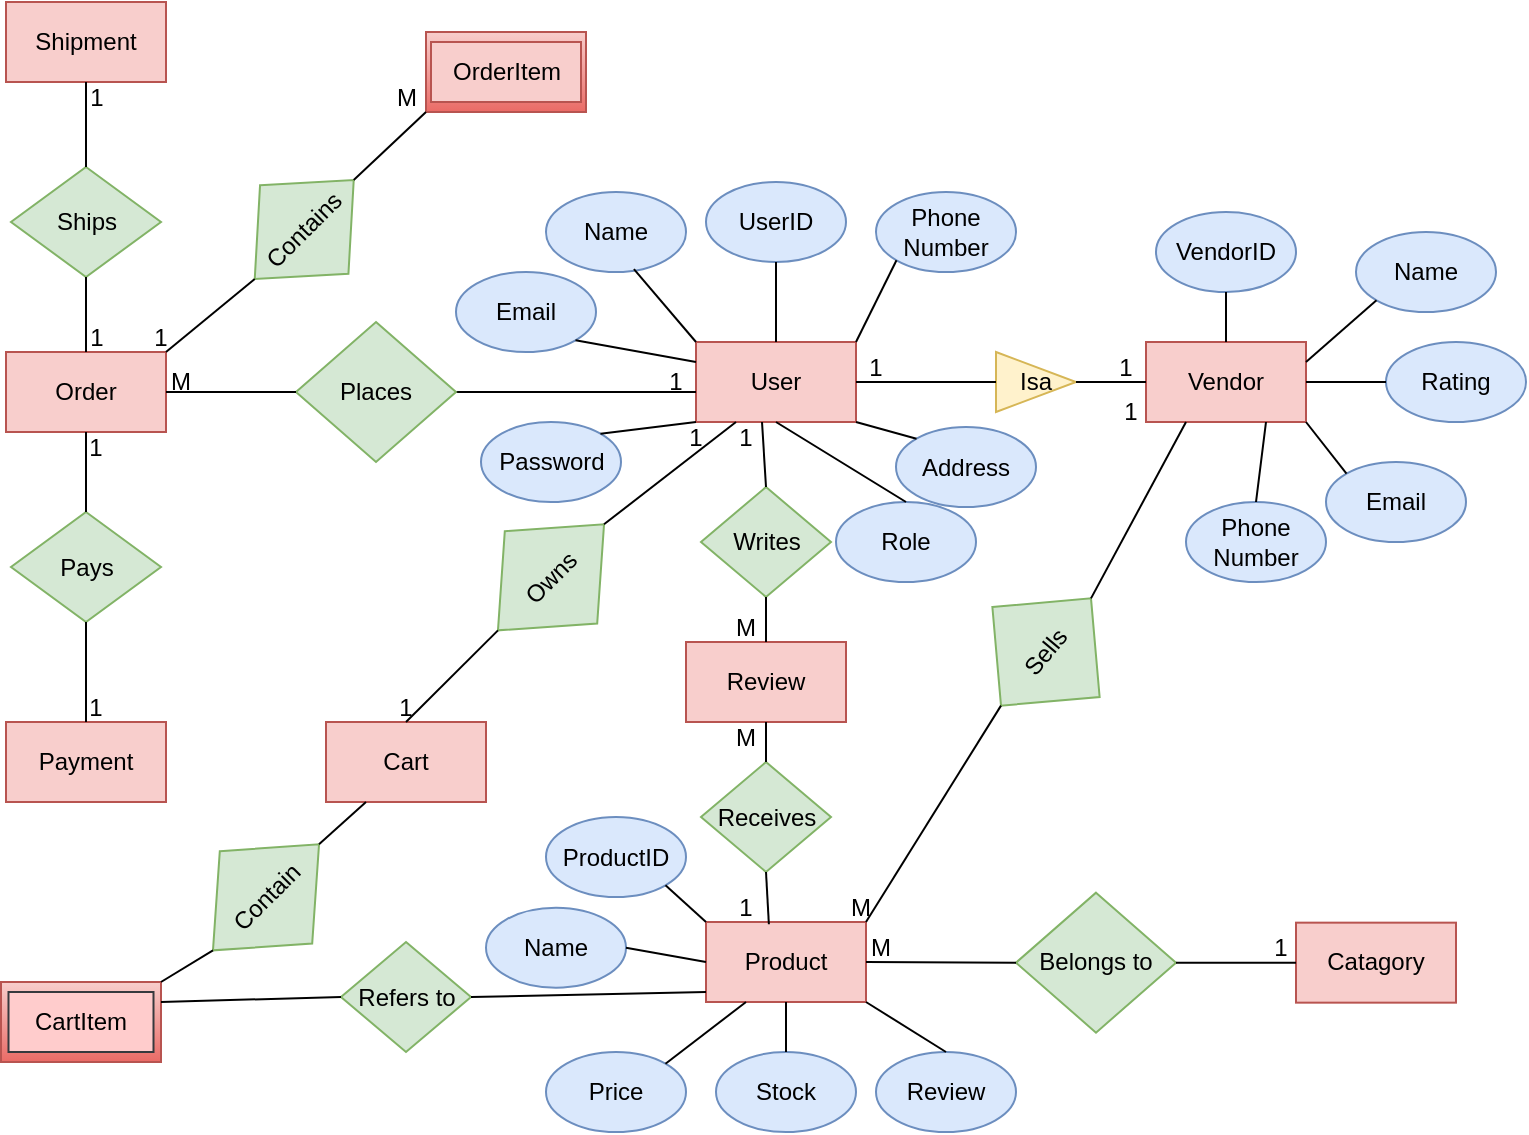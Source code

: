 <mxfile version="26.0.14">
  <diagram name="Page-1" id="nQoI8vVpEvRxTB2_BEnd">
    <mxGraphModel dx="1059" dy="656" grid="1" gridSize="15" guides="1" tooltips="1" connect="1" arrows="1" fold="1" page="1" pageScale="1" pageWidth="1100" pageHeight="850" math="0" shadow="0">
      <root>
        <mxCell id="0" />
        <mxCell id="1" parent="0" />
        <mxCell id="UAd5-sATKbSldq_pdTjJ-1" value="User" style="rounded=0;whiteSpace=wrap;html=1;fillColor=#f8cecc;strokeColor=#b85450;" vertex="1" parent="1">
          <mxGeometry x="585" y="440" width="80" height="40" as="geometry" />
        </mxCell>
        <mxCell id="UAd5-sATKbSldq_pdTjJ-33" value="UserID" style="ellipse;whiteSpace=wrap;html=1;fillColor=#dae8fc;strokeColor=#6c8ebf;" vertex="1" parent="1">
          <mxGeometry x="590" y="360" width="70" height="40" as="geometry" />
        </mxCell>
        <mxCell id="UAd5-sATKbSldq_pdTjJ-40" value="Name" style="ellipse;whiteSpace=wrap;html=1;fillColor=#dae8fc;strokeColor=#6c8ebf;" vertex="1" parent="1">
          <mxGeometry x="510" y="365" width="70" height="40" as="geometry" />
        </mxCell>
        <mxCell id="UAd5-sATKbSldq_pdTjJ-41" value="Email" style="ellipse;whiteSpace=wrap;html=1;fillColor=#dae8fc;strokeColor=#6c8ebf;" vertex="1" parent="1">
          <mxGeometry x="465" y="405" width="70" height="40" as="geometry" />
        </mxCell>
        <mxCell id="UAd5-sATKbSldq_pdTjJ-42" value="Password" style="ellipse;whiteSpace=wrap;html=1;fillColor=#dae8fc;strokeColor=#6c8ebf;" vertex="1" parent="1">
          <mxGeometry x="477.5" y="480" width="70" height="40" as="geometry" />
        </mxCell>
        <mxCell id="UAd5-sATKbSldq_pdTjJ-43" value="Role" style="ellipse;whiteSpace=wrap;html=1;fillColor=#dae8fc;strokeColor=#6c8ebf;" vertex="1" parent="1">
          <mxGeometry x="655" y="520" width="70" height="40" as="geometry" />
        </mxCell>
        <mxCell id="UAd5-sATKbSldq_pdTjJ-44" value="Address" style="ellipse;whiteSpace=wrap;html=1;fillColor=#dae8fc;strokeColor=#6c8ebf;" vertex="1" parent="1">
          <mxGeometry x="685" y="482.5" width="70" height="40" as="geometry" />
        </mxCell>
        <mxCell id="UAd5-sATKbSldq_pdTjJ-45" value="Phone Number" style="ellipse;whiteSpace=wrap;html=1;fillColor=#dae8fc;strokeColor=#6c8ebf;" vertex="1" parent="1">
          <mxGeometry x="675" y="365" width="70" height="40" as="geometry" />
        </mxCell>
        <mxCell id="UAd5-sATKbSldq_pdTjJ-46" value="Isa" style="triangle;whiteSpace=wrap;html=1;fillColor=#fff2cc;strokeColor=#d6b656;" vertex="1" parent="1">
          <mxGeometry x="735" y="445" width="40" height="30" as="geometry" />
        </mxCell>
        <mxCell id="UAd5-sATKbSldq_pdTjJ-47" value="" style="endArrow=none;html=1;rounded=0;entryX=0;entryY=0.5;entryDx=0;entryDy=0;exitX=1;exitY=0.5;exitDx=0;exitDy=0;" edge="1" parent="1" source="UAd5-sATKbSldq_pdTjJ-1" target="UAd5-sATKbSldq_pdTjJ-46">
          <mxGeometry width="50" height="50" relative="1" as="geometry">
            <mxPoint x="250" y="180" as="sourcePoint" />
            <mxPoint x="250" y="130" as="targetPoint" />
          </mxGeometry>
        </mxCell>
        <mxCell id="UAd5-sATKbSldq_pdTjJ-48" value="" style="endArrow=none;html=1;rounded=0;entryX=0;entryY=1;entryDx=0;entryDy=0;exitX=1;exitY=0;exitDx=0;exitDy=0;" edge="1" parent="1" source="UAd5-sATKbSldq_pdTjJ-1" target="UAd5-sATKbSldq_pdTjJ-45">
          <mxGeometry width="50" height="50" relative="1" as="geometry">
            <mxPoint x="260" y="180" as="sourcePoint" />
            <mxPoint x="310" y="130" as="targetPoint" />
          </mxGeometry>
        </mxCell>
        <mxCell id="UAd5-sATKbSldq_pdTjJ-49" value="" style="endArrow=none;html=1;rounded=0;entryX=0.5;entryY=1;entryDx=0;entryDy=0;exitX=0.5;exitY=0;exitDx=0;exitDy=0;" edge="1" parent="1" source="UAd5-sATKbSldq_pdTjJ-1" target="UAd5-sATKbSldq_pdTjJ-33">
          <mxGeometry width="50" height="50" relative="1" as="geometry">
            <mxPoint x="260" y="180" as="sourcePoint" />
            <mxPoint x="310" y="130" as="targetPoint" />
          </mxGeometry>
        </mxCell>
        <mxCell id="UAd5-sATKbSldq_pdTjJ-50" value="" style="endArrow=none;html=1;rounded=0;entryX=0.628;entryY=0.963;entryDx=0;entryDy=0;exitX=0;exitY=0;exitDx=0;exitDy=0;entryPerimeter=0;" edge="1" parent="1" source="UAd5-sATKbSldq_pdTjJ-1" target="UAd5-sATKbSldq_pdTjJ-40">
          <mxGeometry width="50" height="50" relative="1" as="geometry">
            <mxPoint x="260" y="180" as="sourcePoint" />
            <mxPoint x="310" y="130" as="targetPoint" />
          </mxGeometry>
        </mxCell>
        <mxCell id="UAd5-sATKbSldq_pdTjJ-51" value="" style="endArrow=none;html=1;rounded=0;entryX=1;entryY=1;entryDx=0;entryDy=0;exitX=0;exitY=0.25;exitDx=0;exitDy=0;" edge="1" parent="1" source="UAd5-sATKbSldq_pdTjJ-1" target="UAd5-sATKbSldq_pdTjJ-41">
          <mxGeometry width="50" height="50" relative="1" as="geometry">
            <mxPoint x="260" y="180" as="sourcePoint" />
            <mxPoint x="310" y="130" as="targetPoint" />
          </mxGeometry>
        </mxCell>
        <mxCell id="UAd5-sATKbSldq_pdTjJ-52" value="" style="endArrow=none;html=1;rounded=0;entryX=1;entryY=0;entryDx=0;entryDy=0;exitX=0;exitY=1;exitDx=0;exitDy=0;" edge="1" parent="1" source="UAd5-sATKbSldq_pdTjJ-1" target="UAd5-sATKbSldq_pdTjJ-42">
          <mxGeometry width="50" height="50" relative="1" as="geometry">
            <mxPoint x="260" y="180" as="sourcePoint" />
            <mxPoint x="310" y="130" as="targetPoint" />
          </mxGeometry>
        </mxCell>
        <mxCell id="UAd5-sATKbSldq_pdTjJ-53" value="" style="endArrow=none;html=1;rounded=0;exitX=0.5;exitY=0;exitDx=0;exitDy=0;entryX=0.5;entryY=1;entryDx=0;entryDy=0;" edge="1" parent="1" source="UAd5-sATKbSldq_pdTjJ-43" target="UAd5-sATKbSldq_pdTjJ-1">
          <mxGeometry width="50" height="50" relative="1" as="geometry">
            <mxPoint x="260" y="180" as="sourcePoint" />
            <mxPoint x="310" y="130" as="targetPoint" />
          </mxGeometry>
        </mxCell>
        <mxCell id="UAd5-sATKbSldq_pdTjJ-54" value="" style="endArrow=none;html=1;rounded=0;exitX=1;exitY=1;exitDx=0;exitDy=0;entryX=0;entryY=0;entryDx=0;entryDy=0;" edge="1" parent="1" source="UAd5-sATKbSldq_pdTjJ-1" target="UAd5-sATKbSldq_pdTjJ-44">
          <mxGeometry width="50" height="50" relative="1" as="geometry">
            <mxPoint x="260" y="180" as="sourcePoint" />
            <mxPoint x="270" y="230" as="targetPoint" />
          </mxGeometry>
        </mxCell>
        <mxCell id="UAd5-sATKbSldq_pdTjJ-55" value="Vendor" style="rounded=0;whiteSpace=wrap;html=1;fillColor=#f8cecc;strokeColor=#b85450;" vertex="1" parent="1">
          <mxGeometry x="810" y="440" width="80" height="40" as="geometry" />
        </mxCell>
        <mxCell id="UAd5-sATKbSldq_pdTjJ-56" value="" style="endArrow=none;html=1;rounded=0;entryX=1;entryY=0.5;entryDx=0;entryDy=0;exitX=0;exitY=0.5;exitDx=0;exitDy=0;" edge="1" parent="1" source="UAd5-sATKbSldq_pdTjJ-55" target="UAd5-sATKbSldq_pdTjJ-46">
          <mxGeometry width="50" height="50" relative="1" as="geometry">
            <mxPoint x="320" y="190" as="sourcePoint" />
            <mxPoint x="370" y="140" as="targetPoint" />
          </mxGeometry>
        </mxCell>
        <mxCell id="UAd5-sATKbSldq_pdTjJ-57" value="Product" style="rounded=0;whiteSpace=wrap;html=1;fillColor=#f8cecc;strokeColor=#b85450;" vertex="1" parent="1">
          <mxGeometry x="590" y="730" width="80" height="40" as="geometry" />
        </mxCell>
        <mxCell id="UAd5-sATKbSldq_pdTjJ-58" value="ProductID" style="ellipse;whiteSpace=wrap;html=1;fillColor=#dae8fc;strokeColor=#6c8ebf;" vertex="1" parent="1">
          <mxGeometry x="510" y="677.5" width="70" height="40" as="geometry" />
        </mxCell>
        <mxCell id="UAd5-sATKbSldq_pdTjJ-59" value="Name" style="ellipse;whiteSpace=wrap;html=1;fillColor=#dae8fc;strokeColor=#6c8ebf;" vertex="1" parent="1">
          <mxGeometry x="480" y="722.83" width="70" height="40" as="geometry" />
        </mxCell>
        <mxCell id="UAd5-sATKbSldq_pdTjJ-60" value="Price" style="ellipse;whiteSpace=wrap;html=1;fillColor=#dae8fc;strokeColor=#6c8ebf;" vertex="1" parent="1">
          <mxGeometry x="510" y="795" width="70" height="40" as="geometry" />
        </mxCell>
        <mxCell id="UAd5-sATKbSldq_pdTjJ-61" value="Stock" style="ellipse;whiteSpace=wrap;html=1;fillColor=#dae8fc;strokeColor=#6c8ebf;" vertex="1" parent="1">
          <mxGeometry x="595" y="795" width="70" height="40" as="geometry" />
        </mxCell>
        <mxCell id="UAd5-sATKbSldq_pdTjJ-62" value="Review" style="ellipse;whiteSpace=wrap;html=1;fillColor=#dae8fc;strokeColor=#6c8ebf;" vertex="1" parent="1">
          <mxGeometry x="675" y="795" width="70" height="40" as="geometry" />
        </mxCell>
        <mxCell id="UAd5-sATKbSldq_pdTjJ-63" value="" style="endArrow=none;html=1;rounded=0;entryX=0;entryY=0;entryDx=0;entryDy=0;exitX=1;exitY=1;exitDx=0;exitDy=0;" edge="1" parent="1" source="UAd5-sATKbSldq_pdTjJ-58" target="UAd5-sATKbSldq_pdTjJ-57">
          <mxGeometry width="50" height="50" relative="1" as="geometry">
            <mxPoint x="200" y="520" as="sourcePoint" />
            <mxPoint x="250" y="470" as="targetPoint" />
          </mxGeometry>
        </mxCell>
        <mxCell id="UAd5-sATKbSldq_pdTjJ-64" value="" style="endArrow=none;html=1;rounded=0;entryX=1;entryY=0.5;entryDx=0;entryDy=0;exitX=0;exitY=0.5;exitDx=0;exitDy=0;" edge="1" parent="1" source="UAd5-sATKbSldq_pdTjJ-57" target="UAd5-sATKbSldq_pdTjJ-59">
          <mxGeometry width="50" height="50" relative="1" as="geometry">
            <mxPoint x="200" y="520" as="sourcePoint" />
            <mxPoint x="250" y="470" as="targetPoint" />
          </mxGeometry>
        </mxCell>
        <mxCell id="UAd5-sATKbSldq_pdTjJ-65" value="" style="endArrow=none;html=1;rounded=0;entryX=1;entryY=0;entryDx=0;entryDy=0;exitX=0.25;exitY=1;exitDx=0;exitDy=0;" edge="1" parent="1" source="UAd5-sATKbSldq_pdTjJ-57" target="UAd5-sATKbSldq_pdTjJ-60">
          <mxGeometry width="50" height="50" relative="1" as="geometry">
            <mxPoint x="200" y="520" as="sourcePoint" />
            <mxPoint x="250" y="470" as="targetPoint" />
          </mxGeometry>
        </mxCell>
        <mxCell id="UAd5-sATKbSldq_pdTjJ-66" value="" style="endArrow=none;html=1;rounded=0;exitX=0.5;exitY=0;exitDx=0;exitDy=0;" edge="1" parent="1" source="UAd5-sATKbSldq_pdTjJ-61">
          <mxGeometry width="50" height="50" relative="1" as="geometry">
            <mxPoint x="200" y="520" as="sourcePoint" />
            <mxPoint x="630" y="770" as="targetPoint" />
          </mxGeometry>
        </mxCell>
        <mxCell id="UAd5-sATKbSldq_pdTjJ-67" value="" style="endArrow=none;html=1;rounded=0;entryX=1;entryY=1;entryDx=0;entryDy=0;exitX=0.5;exitY=0;exitDx=0;exitDy=0;" edge="1" parent="1" source="UAd5-sATKbSldq_pdTjJ-62" target="UAd5-sATKbSldq_pdTjJ-57">
          <mxGeometry width="50" height="50" relative="1" as="geometry">
            <mxPoint x="200" y="520" as="sourcePoint" />
            <mxPoint x="250" y="470" as="targetPoint" />
          </mxGeometry>
        </mxCell>
        <mxCell id="UAd5-sATKbSldq_pdTjJ-68" value="Belongs to" style="rhombus;whiteSpace=wrap;html=1;rotation=0;fillColor=#d5e8d4;strokeColor=#82b366;" vertex="1" parent="1">
          <mxGeometry x="745" y="715.33" width="80" height="70" as="geometry" />
        </mxCell>
        <mxCell id="UAd5-sATKbSldq_pdTjJ-69" value="Catagory" style="rounded=0;whiteSpace=wrap;html=1;fillColor=#f8cecc;strokeColor=#b85450;" vertex="1" parent="1">
          <mxGeometry x="885" y="730.33" width="80" height="40" as="geometry" />
        </mxCell>
        <mxCell id="UAd5-sATKbSldq_pdTjJ-70" value="" style="endArrow=none;html=1;rounded=0;entryX=0;entryY=0.5;entryDx=0;entryDy=0;exitX=1;exitY=0.5;exitDx=0;exitDy=0;" edge="1" parent="1" source="UAd5-sATKbSldq_pdTjJ-57" target="UAd5-sATKbSldq_pdTjJ-68">
          <mxGeometry width="50" height="50" relative="1" as="geometry">
            <mxPoint x="400" y="550" as="sourcePoint" />
            <mxPoint x="450" y="500" as="targetPoint" />
          </mxGeometry>
        </mxCell>
        <mxCell id="UAd5-sATKbSldq_pdTjJ-71" value="" style="endArrow=none;html=1;rounded=0;entryX=1;entryY=0.5;entryDx=0;entryDy=0;exitX=0;exitY=0.5;exitDx=0;exitDy=0;" edge="1" parent="1" source="UAd5-sATKbSldq_pdTjJ-69" target="UAd5-sATKbSldq_pdTjJ-68">
          <mxGeometry width="50" height="50" relative="1" as="geometry">
            <mxPoint x="400" y="550" as="sourcePoint" />
            <mxPoint x="450" y="500" as="targetPoint" />
          </mxGeometry>
        </mxCell>
        <mxCell id="UAd5-sATKbSldq_pdTjJ-91" value="VendorID" style="ellipse;whiteSpace=wrap;html=1;fillColor=#dae8fc;strokeColor=#6c8ebf;" vertex="1" parent="1">
          <mxGeometry x="815" y="375" width="70" height="40" as="geometry" />
        </mxCell>
        <mxCell id="UAd5-sATKbSldq_pdTjJ-92" value="Name" style="ellipse;whiteSpace=wrap;html=1;fillColor=#dae8fc;strokeColor=#6c8ebf;" vertex="1" parent="1">
          <mxGeometry x="915" y="385" width="70" height="40" as="geometry" />
        </mxCell>
        <mxCell id="UAd5-sATKbSldq_pdTjJ-93" value="Rating" style="ellipse;whiteSpace=wrap;html=1;fillColor=#dae8fc;strokeColor=#6c8ebf;" vertex="1" parent="1">
          <mxGeometry x="930" y="440" width="70" height="40" as="geometry" />
        </mxCell>
        <mxCell id="UAd5-sATKbSldq_pdTjJ-94" value="Email" style="ellipse;whiteSpace=wrap;html=1;fillColor=#dae8fc;strokeColor=#6c8ebf;" vertex="1" parent="1">
          <mxGeometry x="900" y="500" width="70" height="40" as="geometry" />
        </mxCell>
        <mxCell id="UAd5-sATKbSldq_pdTjJ-96" value="Phone Number" style="ellipse;whiteSpace=wrap;html=1;fillColor=#dae8fc;strokeColor=#6c8ebf;" vertex="1" parent="1">
          <mxGeometry x="830" y="520" width="70" height="40" as="geometry" />
        </mxCell>
        <mxCell id="UAd5-sATKbSldq_pdTjJ-103" value="Sells" style="rhombus;whiteSpace=wrap;html=1;rotation=-50;fillColor=#d5e8d4;strokeColor=#82b366;" vertex="1" parent="1">
          <mxGeometry x="725" y="560" width="70" height="70" as="geometry" />
        </mxCell>
        <mxCell id="UAd5-sATKbSldq_pdTjJ-104" value="" style="endArrow=none;html=1;rounded=0;entryX=0.25;entryY=1;entryDx=0;entryDy=0;exitX=1;exitY=0.5;exitDx=0;exitDy=0;" edge="1" parent="1" source="UAd5-sATKbSldq_pdTjJ-103" target="UAd5-sATKbSldq_pdTjJ-55">
          <mxGeometry width="50" height="50" relative="1" as="geometry">
            <mxPoint x="350" y="320" as="sourcePoint" />
            <mxPoint x="400" y="270" as="targetPoint" />
          </mxGeometry>
        </mxCell>
        <mxCell id="UAd5-sATKbSldq_pdTjJ-105" value="" style="endArrow=none;html=1;rounded=0;entryX=0;entryY=0.5;entryDx=0;entryDy=0;exitX=1;exitY=0;exitDx=0;exitDy=0;" edge="1" parent="1" source="UAd5-sATKbSldq_pdTjJ-57" target="UAd5-sATKbSldq_pdTjJ-103">
          <mxGeometry width="50" height="50" relative="1" as="geometry">
            <mxPoint x="660" y="705" as="sourcePoint" />
            <mxPoint x="400" y="270" as="targetPoint" />
          </mxGeometry>
        </mxCell>
        <mxCell id="UAd5-sATKbSldq_pdTjJ-106" value="" style="endArrow=none;html=1;rounded=0;entryX=0.5;entryY=0;entryDx=0;entryDy=0;exitX=0.75;exitY=1;exitDx=0;exitDy=0;" edge="1" parent="1" source="UAd5-sATKbSldq_pdTjJ-55" target="UAd5-sATKbSldq_pdTjJ-96">
          <mxGeometry width="50" height="50" relative="1" as="geometry">
            <mxPoint x="350" y="360" as="sourcePoint" />
            <mxPoint x="400" y="310" as="targetPoint" />
          </mxGeometry>
        </mxCell>
        <mxCell id="UAd5-sATKbSldq_pdTjJ-107" value="" style="endArrow=none;html=1;rounded=0;entryX=0;entryY=0;entryDx=0;entryDy=0;exitX=1;exitY=1;exitDx=0;exitDy=0;" edge="1" parent="1" source="UAd5-sATKbSldq_pdTjJ-55" target="UAd5-sATKbSldq_pdTjJ-94">
          <mxGeometry width="50" height="50" relative="1" as="geometry">
            <mxPoint x="350" y="360" as="sourcePoint" />
            <mxPoint x="400" y="310" as="targetPoint" />
          </mxGeometry>
        </mxCell>
        <mxCell id="UAd5-sATKbSldq_pdTjJ-108" value="" style="endArrow=none;html=1;rounded=0;entryX=0;entryY=0.5;entryDx=0;entryDy=0;exitX=1;exitY=0.5;exitDx=0;exitDy=0;" edge="1" parent="1" source="UAd5-sATKbSldq_pdTjJ-55" target="UAd5-sATKbSldq_pdTjJ-93">
          <mxGeometry width="50" height="50" relative="1" as="geometry">
            <mxPoint x="460" y="280" as="sourcePoint" />
            <mxPoint x="510" y="230" as="targetPoint" />
          </mxGeometry>
        </mxCell>
        <mxCell id="UAd5-sATKbSldq_pdTjJ-109" value="" style="endArrow=none;html=1;rounded=0;entryX=0;entryY=1;entryDx=0;entryDy=0;" edge="1" parent="1" target="UAd5-sATKbSldq_pdTjJ-92">
          <mxGeometry width="50" height="50" relative="1" as="geometry">
            <mxPoint x="890" y="450" as="sourcePoint" />
            <mxPoint x="920.37" y="429.21" as="targetPoint" />
          </mxGeometry>
        </mxCell>
        <mxCell id="UAd5-sATKbSldq_pdTjJ-110" value="" style="endArrow=none;html=1;rounded=0;entryX=0.5;entryY=1;entryDx=0;entryDy=0;exitX=0.5;exitY=0;exitDx=0;exitDy=0;" edge="1" parent="1" source="UAd5-sATKbSldq_pdTjJ-55" target="UAd5-sATKbSldq_pdTjJ-91">
          <mxGeometry width="50" height="50" relative="1" as="geometry">
            <mxPoint x="460" y="280" as="sourcePoint" />
            <mxPoint x="510" y="230" as="targetPoint" />
          </mxGeometry>
        </mxCell>
        <mxCell id="UAd5-sATKbSldq_pdTjJ-117" value="" style="endArrow=none;html=1;rounded=0;exitX=1;exitY=0.5;exitDx=0;exitDy=0;entryX=0;entryY=0.625;entryDx=0;entryDy=0;entryPerimeter=0;" edge="1" parent="1" source="UAd5-sATKbSldq_pdTjJ-121" target="UAd5-sATKbSldq_pdTjJ-1">
          <mxGeometry width="50" height="50" relative="1" as="geometry">
            <mxPoint x="465" y="457.5" as="sourcePoint" />
            <mxPoint x="585" y="460" as="targetPoint" />
          </mxGeometry>
        </mxCell>
        <mxCell id="UAd5-sATKbSldq_pdTjJ-119" value="Order" style="rounded=0;whiteSpace=wrap;html=1;fillColor=#f8cecc;strokeColor=#b85450;" vertex="1" parent="1">
          <mxGeometry x="240" y="445" width="80" height="40" as="geometry" />
        </mxCell>
        <mxCell id="UAd5-sATKbSldq_pdTjJ-121" value="Places" style="rhombus;whiteSpace=wrap;html=1;rotation=0;fillColor=#d5e8d4;strokeColor=#82b366;" vertex="1" parent="1">
          <mxGeometry x="385" y="430" width="80" height="70" as="geometry" />
        </mxCell>
        <mxCell id="UAd5-sATKbSldq_pdTjJ-123" value="" style="endArrow=none;html=1;rounded=0;entryX=0;entryY=0.5;entryDx=0;entryDy=0;exitX=1;exitY=0.5;exitDx=0;exitDy=0;" edge="1" parent="1" source="UAd5-sATKbSldq_pdTjJ-119" target="UAd5-sATKbSldq_pdTjJ-121">
          <mxGeometry width="50" height="50" relative="1" as="geometry">
            <mxPoint x="330" y="560" as="sourcePoint" />
            <mxPoint x="380" y="510" as="targetPoint" />
          </mxGeometry>
        </mxCell>
        <mxCell id="UAd5-sATKbSldq_pdTjJ-124" value="1" style="text;html=1;align=center;verticalAlign=middle;whiteSpace=wrap;rounded=0;" vertex="1" parent="1">
          <mxGeometry x="565" y="452.5" width="20" height="15" as="geometry" />
        </mxCell>
        <mxCell id="UAd5-sATKbSldq_pdTjJ-125" value="M" style="text;html=1;align=center;verticalAlign=middle;whiteSpace=wrap;rounded=0;" vertex="1" parent="1">
          <mxGeometry x="320" y="452.5" width="15" height="15" as="geometry" />
        </mxCell>
        <mxCell id="UAd5-sATKbSldq_pdTjJ-127" value="Pays" style="rhombus;whiteSpace=wrap;html=1;rotation=0;fillColor=#d5e8d4;strokeColor=#82b366;" vertex="1" parent="1">
          <mxGeometry x="242.5" y="525" width="75" height="55" as="geometry" />
        </mxCell>
        <mxCell id="UAd5-sATKbSldq_pdTjJ-128" value="" style="endArrow=none;html=1;rounded=0;entryX=0.5;entryY=1;entryDx=0;entryDy=0;exitX=0.5;exitY=0;exitDx=0;exitDy=0;" edge="1" parent="1" source="UAd5-sATKbSldq_pdTjJ-127" target="UAd5-sATKbSldq_pdTjJ-119">
          <mxGeometry width="50" height="50" relative="1" as="geometry">
            <mxPoint x="300" y="590" as="sourcePoint" />
            <mxPoint x="350" y="540" as="targetPoint" />
          </mxGeometry>
        </mxCell>
        <mxCell id="UAd5-sATKbSldq_pdTjJ-130" value="Payment" style="rounded=0;whiteSpace=wrap;html=1;fillColor=#f8cecc;strokeColor=#b85450;" vertex="1" parent="1">
          <mxGeometry x="240" y="630" width="80" height="40" as="geometry" />
        </mxCell>
        <mxCell id="UAd5-sATKbSldq_pdTjJ-131" value="" style="endArrow=none;html=1;rounded=0;entryX=0.5;entryY=1;entryDx=0;entryDy=0;exitX=0.5;exitY=0;exitDx=0;exitDy=0;" edge="1" parent="1" source="UAd5-sATKbSldq_pdTjJ-130" target="UAd5-sATKbSldq_pdTjJ-127">
          <mxGeometry width="50" height="50" relative="1" as="geometry">
            <mxPoint x="295" y="540" as="sourcePoint" />
            <mxPoint x="295" y="500" as="targetPoint" />
          </mxGeometry>
        </mxCell>
        <mxCell id="UAd5-sATKbSldq_pdTjJ-132" value="1" style="text;html=1;align=center;verticalAlign=middle;whiteSpace=wrap;rounded=0;" vertex="1" parent="1">
          <mxGeometry x="270" y="485" width="30" height="15" as="geometry" />
        </mxCell>
        <mxCell id="UAd5-sATKbSldq_pdTjJ-134" value="1" style="text;html=1;align=center;verticalAlign=middle;whiteSpace=wrap;rounded=0;" vertex="1" parent="1">
          <mxGeometry x="270" y="615" width="30" height="15" as="geometry" />
        </mxCell>
        <mxCell id="UAd5-sATKbSldq_pdTjJ-135" value="Ships" style="rhombus;whiteSpace=wrap;html=1;rotation=0;fillColor=#d5e8d4;strokeColor=#82b366;" vertex="1" parent="1">
          <mxGeometry x="242.5" y="352.5" width="75" height="55" as="geometry" />
        </mxCell>
        <mxCell id="UAd5-sATKbSldq_pdTjJ-136" value="Shipment" style="rounded=0;whiteSpace=wrap;html=1;fillColor=#f8cecc;strokeColor=#b85450;" vertex="1" parent="1">
          <mxGeometry x="240" y="270" width="80" height="40" as="geometry" />
        </mxCell>
        <mxCell id="UAd5-sATKbSldq_pdTjJ-137" value="" style="endArrow=none;html=1;rounded=0;entryX=0.5;entryY=1;entryDx=0;entryDy=0;exitX=0.5;exitY=0;exitDx=0;exitDy=0;" edge="1" parent="1" source="UAd5-sATKbSldq_pdTjJ-135" target="UAd5-sATKbSldq_pdTjJ-136">
          <mxGeometry width="50" height="50" relative="1" as="geometry">
            <mxPoint x="300" y="410" as="sourcePoint" />
            <mxPoint x="350" y="360" as="targetPoint" />
          </mxGeometry>
        </mxCell>
        <mxCell id="UAd5-sATKbSldq_pdTjJ-138" value="" style="endArrow=none;html=1;rounded=0;entryX=0.5;entryY=1;entryDx=0;entryDy=0;exitX=0.5;exitY=0;exitDx=0;exitDy=0;" edge="1" parent="1" source="UAd5-sATKbSldq_pdTjJ-119" target="UAd5-sATKbSldq_pdTjJ-135">
          <mxGeometry width="50" height="50" relative="1" as="geometry">
            <mxPoint x="300" y="410" as="sourcePoint" />
            <mxPoint x="350" y="360" as="targetPoint" />
          </mxGeometry>
        </mxCell>
        <mxCell id="UAd5-sATKbSldq_pdTjJ-139" value="1" style="text;html=1;align=center;verticalAlign=middle;whiteSpace=wrap;rounded=0;" vertex="1" parent="1">
          <mxGeometry x="277.5" y="310" width="15" height="15" as="geometry" />
        </mxCell>
        <mxCell id="UAd5-sATKbSldq_pdTjJ-140" value="1" style="text;html=1;align=center;verticalAlign=middle;whiteSpace=wrap;rounded=0;" vertex="1" parent="1">
          <mxGeometry x="277.5" y="430" width="15" height="15" as="geometry" />
        </mxCell>
        <mxCell id="UAd5-sATKbSldq_pdTjJ-149" value="Owns" style="rhombus;whiteSpace=wrap;html=1;rotation=-45;fillColor=#d5e8d4;strokeColor=#82b366;" vertex="1" parent="1">
          <mxGeometry x="475" y="525" width="75" height="65.33" as="geometry" />
        </mxCell>
        <mxCell id="UAd5-sATKbSldq_pdTjJ-151" value="Cart" style="rounded=0;whiteSpace=wrap;html=1;fillColor=#f8cecc;strokeColor=#b85450;" vertex="1" parent="1">
          <mxGeometry x="400" y="630" width="80" height="40" as="geometry" />
        </mxCell>
        <mxCell id="UAd5-sATKbSldq_pdTjJ-152" value="" style="endArrow=none;html=1;rounded=0;entryX=0.25;entryY=1;entryDx=0;entryDy=0;exitX=1;exitY=0.5;exitDx=0;exitDy=0;" edge="1" parent="1" source="UAd5-sATKbSldq_pdTjJ-149" target="UAd5-sATKbSldq_pdTjJ-1">
          <mxGeometry width="50" height="50" relative="1" as="geometry">
            <mxPoint x="450" y="650" as="sourcePoint" />
            <mxPoint x="500" y="600" as="targetPoint" />
          </mxGeometry>
        </mxCell>
        <mxCell id="UAd5-sATKbSldq_pdTjJ-153" value="" style="endArrow=none;html=1;rounded=0;entryX=0;entryY=0.5;entryDx=0;entryDy=0;exitX=0.5;exitY=0;exitDx=0;exitDy=0;" edge="1" parent="1" source="UAd5-sATKbSldq_pdTjJ-151" target="UAd5-sATKbSldq_pdTjJ-149">
          <mxGeometry width="50" height="50" relative="1" as="geometry">
            <mxPoint x="450" y="650" as="sourcePoint" />
            <mxPoint x="500" y="600" as="targetPoint" />
          </mxGeometry>
        </mxCell>
        <mxCell id="UAd5-sATKbSldq_pdTjJ-154" value="1" style="text;html=1;align=center;verticalAlign=middle;whiteSpace=wrap;rounded=0;" vertex="1" parent="1">
          <mxGeometry x="575" y="480" width="20" height="15" as="geometry" />
        </mxCell>
        <mxCell id="UAd5-sATKbSldq_pdTjJ-155" value="1" style="text;html=1;align=center;verticalAlign=middle;whiteSpace=wrap;rounded=0;" vertex="1" parent="1">
          <mxGeometry x="430" y="615" width="20" height="15" as="geometry" />
        </mxCell>
        <mxCell id="UAd5-sATKbSldq_pdTjJ-157" value="Contain" style="rhombus;whiteSpace=wrap;html=1;rotation=-45;fillColor=#d5e8d4;strokeColor=#82b366;" vertex="1" parent="1">
          <mxGeometry x="332.5" y="685" width="75" height="65.33" as="geometry" />
        </mxCell>
        <mxCell id="UAd5-sATKbSldq_pdTjJ-158" value="" style="endArrow=none;html=1;rounded=0;entryX=0.25;entryY=1;entryDx=0;entryDy=0;exitX=1;exitY=0.5;exitDx=0;exitDy=0;" edge="1" parent="1" source="UAd5-sATKbSldq_pdTjJ-157" target="UAd5-sATKbSldq_pdTjJ-151">
          <mxGeometry width="50" height="50" relative="1" as="geometry">
            <mxPoint x="480" y="635" as="sourcePoint" />
            <mxPoint x="530" y="585" as="targetPoint" />
          </mxGeometry>
        </mxCell>
        <mxCell id="UAd5-sATKbSldq_pdTjJ-160" value="" style="rounded=0;whiteSpace=wrap;html=1;fillColor=#f8cecc;gradientColor=#ea6b66;strokeColor=#b85450;" vertex="1" parent="1">
          <mxGeometry x="237.5" y="760" width="80" height="40" as="geometry" />
        </mxCell>
        <mxCell id="UAd5-sATKbSldq_pdTjJ-161" value="CartItem" style="rounded=0;whiteSpace=wrap;html=1;fillColor=#ffcccc;strokeColor=#36393d;" vertex="1" parent="1">
          <mxGeometry x="241.25" y="765" width="72.5" height="30" as="geometry" />
        </mxCell>
        <mxCell id="UAd5-sATKbSldq_pdTjJ-162" value="" style="endArrow=none;html=1;rounded=0;entryX=0;entryY=0.5;entryDx=0;entryDy=0;exitX=1;exitY=0;exitDx=0;exitDy=0;" edge="1" parent="1" source="UAd5-sATKbSldq_pdTjJ-160" target="UAd5-sATKbSldq_pdTjJ-157">
          <mxGeometry width="50" height="50" relative="1" as="geometry">
            <mxPoint x="405" y="680" as="sourcePoint" />
            <mxPoint x="455" y="630" as="targetPoint" />
          </mxGeometry>
        </mxCell>
        <mxCell id="UAd5-sATKbSldq_pdTjJ-164" value="Refers to" style="rhombus;whiteSpace=wrap;html=1;rotation=0;fillColor=#d5e8d4;strokeColor=#82b366;" vertex="1" parent="1">
          <mxGeometry x="407.5" y="740" width="65" height="55" as="geometry" />
        </mxCell>
        <mxCell id="UAd5-sATKbSldq_pdTjJ-165" value="" style="endArrow=none;html=1;rounded=0;entryX=0;entryY=0.875;entryDx=0;entryDy=0;exitX=1;exitY=0.5;exitDx=0;exitDy=0;entryPerimeter=0;" edge="1" parent="1" source="UAd5-sATKbSldq_pdTjJ-164" target="UAd5-sATKbSldq_pdTjJ-57">
          <mxGeometry width="50" height="50" relative="1" as="geometry">
            <mxPoint x="405" y="680" as="sourcePoint" />
            <mxPoint x="455" y="630" as="targetPoint" />
          </mxGeometry>
        </mxCell>
        <mxCell id="UAd5-sATKbSldq_pdTjJ-166" value="" style="endArrow=none;html=1;rounded=0;entryX=0;entryY=0.5;entryDx=0;entryDy=0;exitX=1;exitY=0.25;exitDx=0;exitDy=0;" edge="1" parent="1" source="UAd5-sATKbSldq_pdTjJ-160" target="UAd5-sATKbSldq_pdTjJ-164">
          <mxGeometry width="50" height="50" relative="1" as="geometry">
            <mxPoint x="405" y="680" as="sourcePoint" />
            <mxPoint x="455" y="630" as="targetPoint" />
          </mxGeometry>
        </mxCell>
        <mxCell id="UAd5-sATKbSldq_pdTjJ-167" value="1" style="text;html=1;align=center;verticalAlign=middle;whiteSpace=wrap;rounded=0;" vertex="1" parent="1">
          <mxGeometry x="665" y="445" width="20" height="15" as="geometry" />
        </mxCell>
        <mxCell id="UAd5-sATKbSldq_pdTjJ-168" value="1" style="text;html=1;align=center;verticalAlign=middle;whiteSpace=wrap;rounded=0;" vertex="1" parent="1">
          <mxGeometry x="790" y="445" width="20" height="15" as="geometry" />
        </mxCell>
        <mxCell id="UAd5-sATKbSldq_pdTjJ-170" value="M" style="text;html=1;align=center;verticalAlign=middle;whiteSpace=wrap;rounded=0;" vertex="1" parent="1">
          <mxGeometry x="660" y="715.33" width="15" height="15" as="geometry" />
        </mxCell>
        <mxCell id="UAd5-sATKbSldq_pdTjJ-172" value="1" style="text;html=1;align=center;verticalAlign=middle;whiteSpace=wrap;rounded=0;" vertex="1" parent="1">
          <mxGeometry x="870" y="735.33" width="15" height="15" as="geometry" />
        </mxCell>
        <mxCell id="UAd5-sATKbSldq_pdTjJ-173" value="M" style="text;html=1;align=center;verticalAlign=middle;whiteSpace=wrap;rounded=0;" vertex="1" parent="1">
          <mxGeometry x="670" y="735.33" width="15" height="15" as="geometry" />
        </mxCell>
        <mxCell id="UAd5-sATKbSldq_pdTjJ-174" value="1" style="text;html=1;align=center;verticalAlign=middle;whiteSpace=wrap;rounded=0;" vertex="1" parent="1">
          <mxGeometry x="795" y="467.5" width="15" height="15" as="geometry" />
        </mxCell>
        <mxCell id="UAd5-sATKbSldq_pdTjJ-175" value="Contains" style="rhombus;whiteSpace=wrap;html=1;rotation=-45;fillColor=#d5e8d4;strokeColor=#82b366;" vertex="1" parent="1">
          <mxGeometry x="354.12" y="352.5" width="70" height="62.5" as="geometry" />
        </mxCell>
        <mxCell id="UAd5-sATKbSldq_pdTjJ-176" value="" style="rounded=0;whiteSpace=wrap;html=1;fillColor=#f8cecc;gradientColor=#ea6b66;strokeColor=#b85450;" vertex="1" parent="1">
          <mxGeometry x="450" y="285" width="80" height="40" as="geometry" />
        </mxCell>
        <mxCell id="UAd5-sATKbSldq_pdTjJ-177" value="" style="endArrow=none;html=1;rounded=0;entryX=0;entryY=0.5;entryDx=0;entryDy=0;exitX=1;exitY=0;exitDx=0;exitDy=0;" edge="1" parent="1" source="UAd5-sATKbSldq_pdTjJ-119" target="UAd5-sATKbSldq_pdTjJ-175">
          <mxGeometry width="50" height="50" relative="1" as="geometry">
            <mxPoint x="375" y="425" as="sourcePoint" />
            <mxPoint x="425" y="375" as="targetPoint" />
          </mxGeometry>
        </mxCell>
        <mxCell id="UAd5-sATKbSldq_pdTjJ-178" value="" style="endArrow=none;html=1;rounded=0;entryX=0;entryY=1;entryDx=0;entryDy=0;exitX=1;exitY=0.5;exitDx=0;exitDy=0;" edge="1" parent="1" source="UAd5-sATKbSldq_pdTjJ-175" target="UAd5-sATKbSldq_pdTjJ-176">
          <mxGeometry width="50" height="50" relative="1" as="geometry">
            <mxPoint x="375" y="425" as="sourcePoint" />
            <mxPoint x="425" y="375" as="targetPoint" />
          </mxGeometry>
        </mxCell>
        <mxCell id="UAd5-sATKbSldq_pdTjJ-179" value="OrderItem" style="rounded=0;whiteSpace=wrap;html=1;fillColor=#f8cecc;strokeColor=#b85450;" vertex="1" parent="1">
          <mxGeometry x="452.5" y="290" width="75" height="30" as="geometry" />
        </mxCell>
        <mxCell id="UAd5-sATKbSldq_pdTjJ-180" value="M" style="text;html=1;align=center;verticalAlign=middle;whiteSpace=wrap;rounded=0;" vertex="1" parent="1">
          <mxGeometry x="432.5" y="310" width="15" height="15" as="geometry" />
        </mxCell>
        <mxCell id="UAd5-sATKbSldq_pdTjJ-195" value="1" style="text;html=1;align=center;verticalAlign=middle;whiteSpace=wrap;rounded=0;" vertex="1" parent="1">
          <mxGeometry x="310" y="430" width="15" height="15" as="geometry" />
        </mxCell>
        <mxCell id="UAd5-sATKbSldq_pdTjJ-196" value="Writes" style="rhombus;whiteSpace=wrap;html=1;rotation=0;fillColor=#d5e8d4;strokeColor=#82b366;" vertex="1" parent="1">
          <mxGeometry x="587.5" y="512.5" width="65" height="55" as="geometry" />
        </mxCell>
        <mxCell id="UAd5-sATKbSldq_pdTjJ-198" value="Receives" style="rhombus;whiteSpace=wrap;html=1;rotation=0;fillColor=#d5e8d4;strokeColor=#82b366;" vertex="1" parent="1">
          <mxGeometry x="587.5" y="650" width="65" height="55" as="geometry" />
        </mxCell>
        <mxCell id="UAd5-sATKbSldq_pdTjJ-202" value="Review" style="rounded=0;whiteSpace=wrap;html=1;fillColor=#f8cecc;strokeColor=#b85450;" vertex="1" parent="1">
          <mxGeometry x="580" y="590" width="80" height="40" as="geometry" />
        </mxCell>
        <mxCell id="UAd5-sATKbSldq_pdTjJ-203" value="" style="endArrow=none;html=1;rounded=0;exitX=0.5;exitY=0;exitDx=0;exitDy=0;" edge="1" parent="1" source="UAd5-sATKbSldq_pdTjJ-196">
          <mxGeometry width="50" height="50" relative="1" as="geometry">
            <mxPoint x="615" y="680" as="sourcePoint" />
            <mxPoint x="618" y="480" as="targetPoint" />
          </mxGeometry>
        </mxCell>
        <mxCell id="UAd5-sATKbSldq_pdTjJ-204" value="" style="endArrow=none;html=1;rounded=0;entryX=0.5;entryY=1;entryDx=0;entryDy=0;exitX=0.5;exitY=0;exitDx=0;exitDy=0;" edge="1" parent="1" source="UAd5-sATKbSldq_pdTjJ-202" target="UAd5-sATKbSldq_pdTjJ-196">
          <mxGeometry width="50" height="50" relative="1" as="geometry">
            <mxPoint x="615" y="680" as="sourcePoint" />
            <mxPoint x="665" y="630" as="targetPoint" />
          </mxGeometry>
        </mxCell>
        <mxCell id="UAd5-sATKbSldq_pdTjJ-209" value="" style="endArrow=none;html=1;rounded=0;exitX=0.5;exitY=0;exitDx=0;exitDy=0;entryX=0.5;entryY=1;entryDx=0;entryDy=0;" edge="1" parent="1" source="UAd5-sATKbSldq_pdTjJ-198" target="UAd5-sATKbSldq_pdTjJ-202">
          <mxGeometry width="50" height="50" relative="1" as="geometry">
            <mxPoint x="615" y="680" as="sourcePoint" />
            <mxPoint x="665" y="630" as="targetPoint" />
          </mxGeometry>
        </mxCell>
        <mxCell id="UAd5-sATKbSldq_pdTjJ-210" value="" style="endArrow=none;html=1;rounded=0;entryX=0.5;entryY=1;entryDx=0;entryDy=0;exitX=0.393;exitY=0.028;exitDx=0;exitDy=0;exitPerimeter=0;" edge="1" parent="1" source="UAd5-sATKbSldq_pdTjJ-57" target="UAd5-sATKbSldq_pdTjJ-198">
          <mxGeometry width="50" height="50" relative="1" as="geometry">
            <mxPoint x="615" y="680" as="sourcePoint" />
            <mxPoint x="665" y="630" as="targetPoint" />
          </mxGeometry>
        </mxCell>
        <mxCell id="UAd5-sATKbSldq_pdTjJ-211" value="1" style="text;html=1;align=center;verticalAlign=middle;whiteSpace=wrap;rounded=0;" vertex="1" parent="1">
          <mxGeometry x="600" y="480" width="20" height="15" as="geometry" />
        </mxCell>
        <mxCell id="UAd5-sATKbSldq_pdTjJ-215" value="M" style="text;html=1;align=center;verticalAlign=middle;whiteSpace=wrap;rounded=0;" vertex="1" parent="1">
          <mxGeometry x="600" y="575" width="20" height="15" as="geometry" />
        </mxCell>
        <mxCell id="UAd5-sATKbSldq_pdTjJ-216" value="1" style="text;html=1;align=center;verticalAlign=middle;whiteSpace=wrap;rounded=0;" vertex="1" parent="1">
          <mxGeometry x="600" y="715.33" width="20" height="15" as="geometry" />
        </mxCell>
        <mxCell id="UAd5-sATKbSldq_pdTjJ-217" value="M" style="text;html=1;align=center;verticalAlign=middle;whiteSpace=wrap;rounded=0;" vertex="1" parent="1">
          <mxGeometry x="600" y="630" width="20" height="15" as="geometry" />
        </mxCell>
      </root>
    </mxGraphModel>
  </diagram>
</mxfile>
